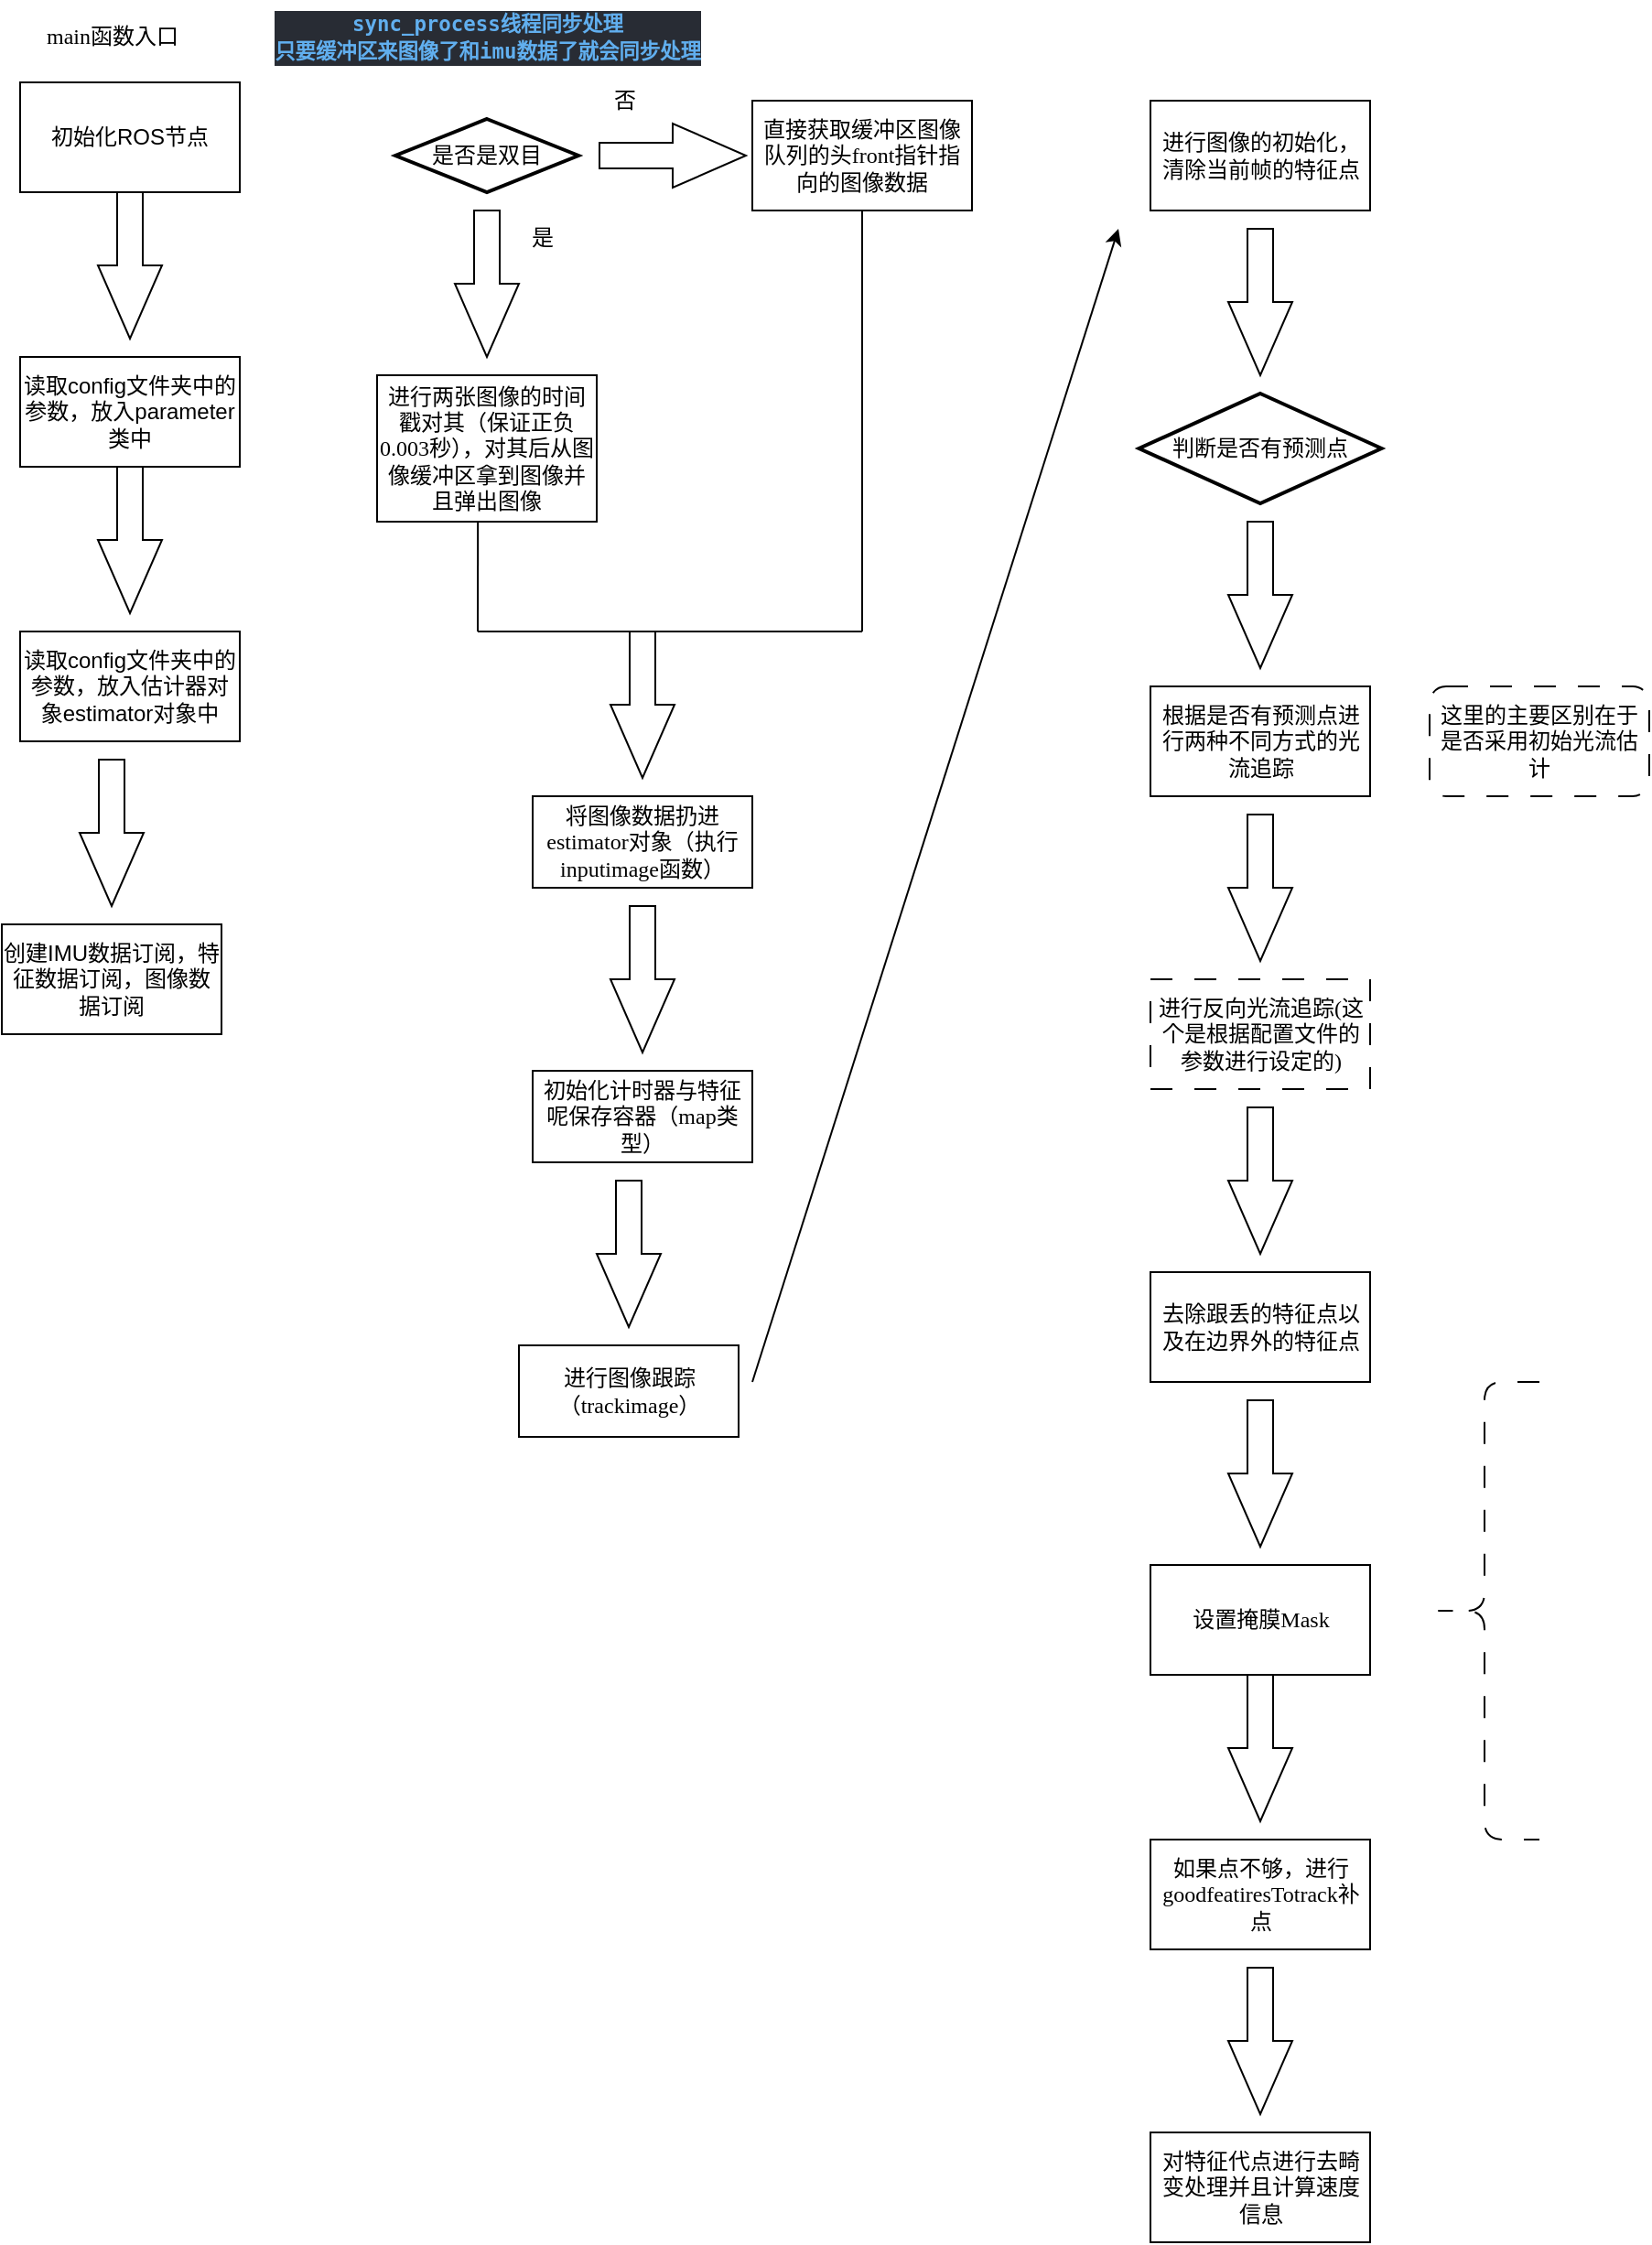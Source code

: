 <mxfile>
    <diagram id="W_fYMVlUyPx3CGEZncxc" name="第 1 页">
        <mxGraphModel dx="328" dy="594" grid="1" gridSize="10" guides="1" tooltips="1" connect="1" arrows="1" fold="1" page="1" pageScale="1" pageWidth="827" pageHeight="1169" background="none" math="0" shadow="0">
            <root>
                <mxCell id="0"/>
                <mxCell id="1" parent="0"/>
                <mxCell id="2" value="初始化ROS节点" style="rounded=0;whiteSpace=wrap;html=1;" parent="1" vertex="1">
                    <mxGeometry x="40" y="60" width="120" height="60" as="geometry"/>
                </mxCell>
                <mxCell id="3" value="&lt;font face=&quot;Lucida Console&quot;&gt;main函数入口&lt;/font&gt;" style="text;html=1;align=center;verticalAlign=middle;resizable=0;points=[];autosize=1;strokeColor=none;fillColor=none;" parent="1" vertex="1">
                    <mxGeometry x="40" y="20" width="100" height="30" as="geometry"/>
                </mxCell>
                <mxCell id="4" value="" style="html=1;shadow=0;dashed=0;align=center;verticalAlign=middle;shape=mxgraph.arrows2.arrow;dy=0.6;dx=40;direction=south;notch=0;fontFamily=Times New Roman;" parent="1" vertex="1">
                    <mxGeometry x="82.5" y="120" width="35" height="80" as="geometry"/>
                </mxCell>
                <mxCell id="5" value="读取config文件夹中的参数，放入parameter类中" style="rounded=0;whiteSpace=wrap;html=1;" parent="1" vertex="1">
                    <mxGeometry x="40" y="210" width="120" height="60" as="geometry"/>
                </mxCell>
                <mxCell id="6" value="" style="html=1;shadow=0;dashed=0;align=center;verticalAlign=middle;shape=mxgraph.arrows2.arrow;dy=0.6;dx=40;direction=south;notch=0;fontFamily=Times New Roman;" parent="1" vertex="1">
                    <mxGeometry x="82.5" y="270" width="35" height="80" as="geometry"/>
                </mxCell>
                <mxCell id="7" value="读取config文件夹中的参数，放入估计器对象estimator对象中" style="rounded=0;whiteSpace=wrap;html=1;" parent="1" vertex="1">
                    <mxGeometry x="40" y="360" width="120" height="60" as="geometry"/>
                </mxCell>
                <mxCell id="8" value="" style="html=1;shadow=0;dashed=0;align=center;verticalAlign=middle;shape=mxgraph.arrows2.arrow;dy=0.6;dx=40;direction=south;notch=0;fontFamily=Times New Roman;" parent="1" vertex="1">
                    <mxGeometry x="72.5" y="430" width="35" height="80" as="geometry"/>
                </mxCell>
                <mxCell id="9" value="创建IMU数据订阅，特征数据订阅，图像数据订阅" style="rounded=0;whiteSpace=wrap;html=1;" parent="1" vertex="1">
                    <mxGeometry x="30" y="520" width="120" height="60" as="geometry"/>
                </mxCell>
                <mxCell id="10" value="&lt;div style=&quot;color: rgb(171, 178, 191); background-color: rgb(40, 44, 52); font-family: &amp;quot;Droid Sans Mono&amp;quot;, &amp;quot;monospace&amp;quot;, monospace; font-size: 11.2px; line-height: 15px;&quot;&gt;&lt;span style=&quot;color: #61afef;font-weight: bold;&quot;&gt;sync_process线程同步处理&lt;/span&gt;&lt;/div&gt;&lt;div style=&quot;color: rgb(171, 178, 191); background-color: rgb(40, 44, 52); font-family: &amp;quot;Droid Sans Mono&amp;quot;, &amp;quot;monospace&amp;quot;, monospace; font-size: 11.2px; line-height: 15px;&quot;&gt;&lt;span style=&quot;color: #61afef;font-weight: bold;&quot;&gt;只要缓冲区来图像了和imu数据了就会同步处理&lt;/span&gt;&lt;/div&gt;" style="text;html=1;align=center;verticalAlign=middle;resizable=0;points=[];autosize=1;strokeColor=none;fillColor=none;fontFamily=Times New Roman;" parent="1" vertex="1">
                    <mxGeometry x="165" y="15" width="260" height="40" as="geometry"/>
                </mxCell>
                <mxCell id="12" value="是否是双目" style="strokeWidth=2;html=1;shape=mxgraph.flowchart.decision;whiteSpace=wrap;fontFamily=Times New Roman;" parent="1" vertex="1">
                    <mxGeometry x="245" y="80" width="100" height="40" as="geometry"/>
                </mxCell>
                <mxCell id="13" value="" style="html=1;shadow=0;dashed=0;align=center;verticalAlign=middle;shape=mxgraph.arrows2.arrow;dy=0.6;dx=40;direction=south;notch=0;fontFamily=Times New Roman;" parent="1" vertex="1">
                    <mxGeometry x="277.5" y="130" width="35" height="80" as="geometry"/>
                </mxCell>
                <mxCell id="14" value="是" style="text;html=1;align=center;verticalAlign=middle;resizable=0;points=[];autosize=1;strokeColor=none;fillColor=none;fontFamily=Times New Roman;" parent="1" vertex="1">
                    <mxGeometry x="305" y="130" width="40" height="30" as="geometry"/>
                </mxCell>
                <mxCell id="15" value="" style="html=1;shadow=0;dashed=0;align=center;verticalAlign=middle;shape=mxgraph.arrows2.arrow;dy=0.6;dx=40;direction=south;notch=0;fontFamily=Times New Roman;rotation=-90;" parent="1" vertex="1">
                    <mxGeometry x="379" y="60" width="35" height="80" as="geometry"/>
                </mxCell>
                <mxCell id="16" value="否" style="text;html=1;align=center;verticalAlign=middle;resizable=0;points=[];autosize=1;strokeColor=none;fillColor=none;fontFamily=Times New Roman;" parent="1" vertex="1">
                    <mxGeometry x="350" y="55" width="40" height="30" as="geometry"/>
                </mxCell>
                <mxCell id="17" value="进行两张图像的时间戳对其（保证正负0.003秒），对其后从图像缓冲区拿到图像并且弹出图像" style="rounded=0;whiteSpace=wrap;html=1;fontFamily=Times New Roman;" parent="1" vertex="1">
                    <mxGeometry x="235" y="220" width="120" height="80" as="geometry"/>
                </mxCell>
                <mxCell id="18" value="直接获取缓冲区图像队列的头front指针指向的图像数据" style="rounded=0;whiteSpace=wrap;html=1;fontFamily=Times New Roman;" parent="1" vertex="1">
                    <mxGeometry x="440" y="70" width="120" height="60" as="geometry"/>
                </mxCell>
                <mxCell id="19" value="" style="endArrow=none;html=1;fontFamily=Times New Roman;" parent="1" edge="1">
                    <mxGeometry width="50" height="50" relative="1" as="geometry">
                        <mxPoint x="500" y="360" as="sourcePoint"/>
                        <mxPoint x="500" y="130" as="targetPoint"/>
                    </mxGeometry>
                </mxCell>
                <mxCell id="20" value="" style="endArrow=none;html=1;fontFamily=Times New Roman;entryX=0.459;entryY=1.007;entryDx=0;entryDy=0;entryPerimeter=0;" parent="1" target="17" edge="1">
                    <mxGeometry width="50" height="50" relative="1" as="geometry">
                        <mxPoint x="290" y="360" as="sourcePoint"/>
                        <mxPoint x="420" y="340" as="targetPoint"/>
                    </mxGeometry>
                </mxCell>
                <mxCell id="21" value="" style="endArrow=none;html=1;fontFamily=Times New Roman;" parent="1" edge="1">
                    <mxGeometry width="50" height="50" relative="1" as="geometry">
                        <mxPoint x="290" y="360" as="sourcePoint"/>
                        <mxPoint x="500" y="360" as="targetPoint"/>
                    </mxGeometry>
                </mxCell>
                <mxCell id="22" value="" style="html=1;shadow=0;dashed=0;align=center;verticalAlign=middle;shape=mxgraph.arrows2.arrow;dy=0.6;dx=40;direction=south;notch=0;fontFamily=Times New Roman;" parent="1" vertex="1">
                    <mxGeometry x="362.5" y="360" width="35" height="80" as="geometry"/>
                </mxCell>
                <mxCell id="23" value="将图像数据扔进estimator对象（执行inputimage函数）" style="rounded=0;whiteSpace=wrap;html=1;fontFamily=Times New Roman;" parent="1" vertex="1">
                    <mxGeometry x="320" y="450" width="120" height="50" as="geometry"/>
                </mxCell>
                <mxCell id="24" value="" style="html=1;shadow=0;dashed=0;align=center;verticalAlign=middle;shape=mxgraph.arrows2.arrow;dy=0.6;dx=40;direction=south;notch=0;fontFamily=Times New Roman;" parent="1" vertex="1">
                    <mxGeometry x="362.5" y="510" width="35" height="80" as="geometry"/>
                </mxCell>
                <mxCell id="25" value="初始化计时器与特征呢保存容器（map类型）" style="rounded=0;whiteSpace=wrap;html=1;fontFamily=Times New Roman;" parent="1" vertex="1">
                    <mxGeometry x="320" y="600" width="120" height="50" as="geometry"/>
                </mxCell>
                <mxCell id="26" value="" style="html=1;shadow=0;dashed=0;align=center;verticalAlign=middle;shape=mxgraph.arrows2.arrow;dy=0.6;dx=40;direction=south;notch=0;fontFamily=Times New Roman;" parent="1" vertex="1">
                    <mxGeometry x="355" y="660" width="35" height="80" as="geometry"/>
                </mxCell>
                <mxCell id="27" value="进行图像跟踪（trackimage）" style="rounded=0;whiteSpace=wrap;html=1;fontFamily=Times New Roman;" parent="1" vertex="1">
                    <mxGeometry x="312.5" y="750" width="120" height="50" as="geometry"/>
                </mxCell>
                <mxCell id="28" value="" style="endArrow=classic;html=1;fontFamily=Times New Roman;" parent="1" edge="1">
                    <mxGeometry width="50" height="50" relative="1" as="geometry">
                        <mxPoint x="440" y="770" as="sourcePoint"/>
                        <mxPoint x="640" y="140" as="targetPoint"/>
                    </mxGeometry>
                </mxCell>
                <mxCell id="29" value="根据是否有预测点进行两种不同方式的光流追踪" style="rounded=0;whiteSpace=wrap;html=1;fontFamily=Times New Roman;" parent="1" vertex="1">
                    <mxGeometry x="657.5" y="390" width="120" height="60" as="geometry"/>
                </mxCell>
                <mxCell id="30" value="判断是否有预测点" style="strokeWidth=2;html=1;shape=mxgraph.flowchart.decision;whiteSpace=wrap;fontFamily=Times New Roman;" parent="1" vertex="1">
                    <mxGeometry x="651.25" y="230" width="132.5" height="60" as="geometry"/>
                </mxCell>
                <mxCell id="31" value="" style="html=1;shadow=0;dashed=0;align=center;verticalAlign=middle;shape=mxgraph.arrows2.arrow;dy=0.6;dx=40;direction=south;notch=0;fontFamily=Times New Roman;" parent="1" vertex="1">
                    <mxGeometry x="700" y="140" width="35" height="80" as="geometry"/>
                </mxCell>
                <mxCell id="32" value="" style="html=1;shadow=0;dashed=0;align=center;verticalAlign=middle;shape=mxgraph.arrows2.arrow;dy=0.6;dx=40;direction=south;notch=0;fontFamily=Times New Roman;" parent="1" vertex="1">
                    <mxGeometry x="700" y="300" width="35" height="80" as="geometry"/>
                </mxCell>
                <mxCell id="33" value="进行反向光流追踪(这个是根据配置文件的参数进行设定的)" style="rounded=0;whiteSpace=wrap;html=1;fontFamily=Times New Roman;dashed=1;dashPattern=12 12;" parent="1" vertex="1">
                    <mxGeometry x="657.5" y="550" width="120" height="60" as="geometry"/>
                </mxCell>
                <mxCell id="34" value="" style="html=1;shadow=0;dashed=0;align=center;verticalAlign=middle;shape=mxgraph.arrows2.arrow;dy=0.6;dx=40;direction=south;notch=0;fontFamily=Times New Roman;" parent="1" vertex="1">
                    <mxGeometry x="700" y="460" width="35" height="80" as="geometry"/>
                </mxCell>
                <mxCell id="36" value="这里的主要区别在于是否采用初始光流估计" style="rounded=1;whiteSpace=wrap;html=1;dashed=1;dashPattern=12 12;fontFamily=Times New Roman;" parent="1" vertex="1">
                    <mxGeometry x="810" y="390" width="120" height="60" as="geometry"/>
                </mxCell>
                <mxCell id="37" value="进行图像的初始化，清除当前帧的特征点" style="rounded=0;whiteSpace=wrap;html=1;fontFamily=Times New Roman;" parent="1" vertex="1">
                    <mxGeometry x="657.5" y="70" width="120" height="60" as="geometry"/>
                </mxCell>
                <mxCell id="38" value="去除跟丢的特征点以及在边界外的特征点" style="rounded=0;whiteSpace=wrap;html=1;fontFamily=Times New Roman;" parent="1" vertex="1">
                    <mxGeometry x="657.5" y="710" width="120" height="60" as="geometry"/>
                </mxCell>
                <mxCell id="39" value="" style="html=1;shadow=0;dashed=0;align=center;verticalAlign=middle;shape=mxgraph.arrows2.arrow;dy=0.6;dx=40;direction=south;notch=0;fontFamily=Times New Roman;" parent="1" vertex="1">
                    <mxGeometry x="700" y="780" width="35" height="80" as="geometry"/>
                </mxCell>
                <mxCell id="40" value="" style="html=1;shadow=0;dashed=0;align=center;verticalAlign=middle;shape=mxgraph.arrows2.arrow;dy=0.6;dx=40;direction=south;notch=0;fontFamily=Times New Roman;" parent="1" vertex="1">
                    <mxGeometry x="700" y="620" width="35" height="80" as="geometry"/>
                </mxCell>
                <mxCell id="41" value="设置掩膜Mask" style="rounded=0;whiteSpace=wrap;html=1;fontFamily=Times New Roman;" parent="1" vertex="1">
                    <mxGeometry x="657.5" y="870" width="120" height="60" as="geometry"/>
                </mxCell>
                <mxCell id="43" value="" style="shape=curlyBracket;whiteSpace=wrap;html=1;rounded=1;labelPosition=left;verticalLabelPosition=middle;align=right;verticalAlign=middle;dashed=1;dashPattern=12 12;fontFamily=Times New Roman;" parent="1" vertex="1">
                    <mxGeometry x="810" y="770" width="60" height="250" as="geometry"/>
                </mxCell>
                <mxCell id="44" value="" style="html=1;shadow=0;dashed=0;align=center;verticalAlign=middle;shape=mxgraph.arrows2.arrow;dy=0.6;dx=40;direction=south;notch=0;fontFamily=Times New Roman;" vertex="1" parent="1">
                    <mxGeometry x="700" y="930" width="35" height="80" as="geometry"/>
                </mxCell>
                <mxCell id="45" value="如果点不够，进行goodfeatiresTotrack补点" style="rounded=0;whiteSpace=wrap;html=1;fontFamily=Times New Roman;" vertex="1" parent="1">
                    <mxGeometry x="657.5" y="1020" width="120" height="60" as="geometry"/>
                </mxCell>
                <mxCell id="46" value="" style="html=1;shadow=0;dashed=0;align=center;verticalAlign=middle;shape=mxgraph.arrows2.arrow;dy=0.6;dx=40;direction=south;notch=0;fontFamily=Times New Roman;" vertex="1" parent="1">
                    <mxGeometry x="700" y="1090" width="35" height="80" as="geometry"/>
                </mxCell>
                <mxCell id="47" value="对特征代点进行去畸变处理并且计算速度信息" style="rounded=0;whiteSpace=wrap;html=1;fontFamily=Times New Roman;" vertex="1" parent="1">
                    <mxGeometry x="657.5" y="1180" width="120" height="60" as="geometry"/>
                </mxCell>
            </root>
        </mxGraphModel>
    </diagram>
</mxfile>